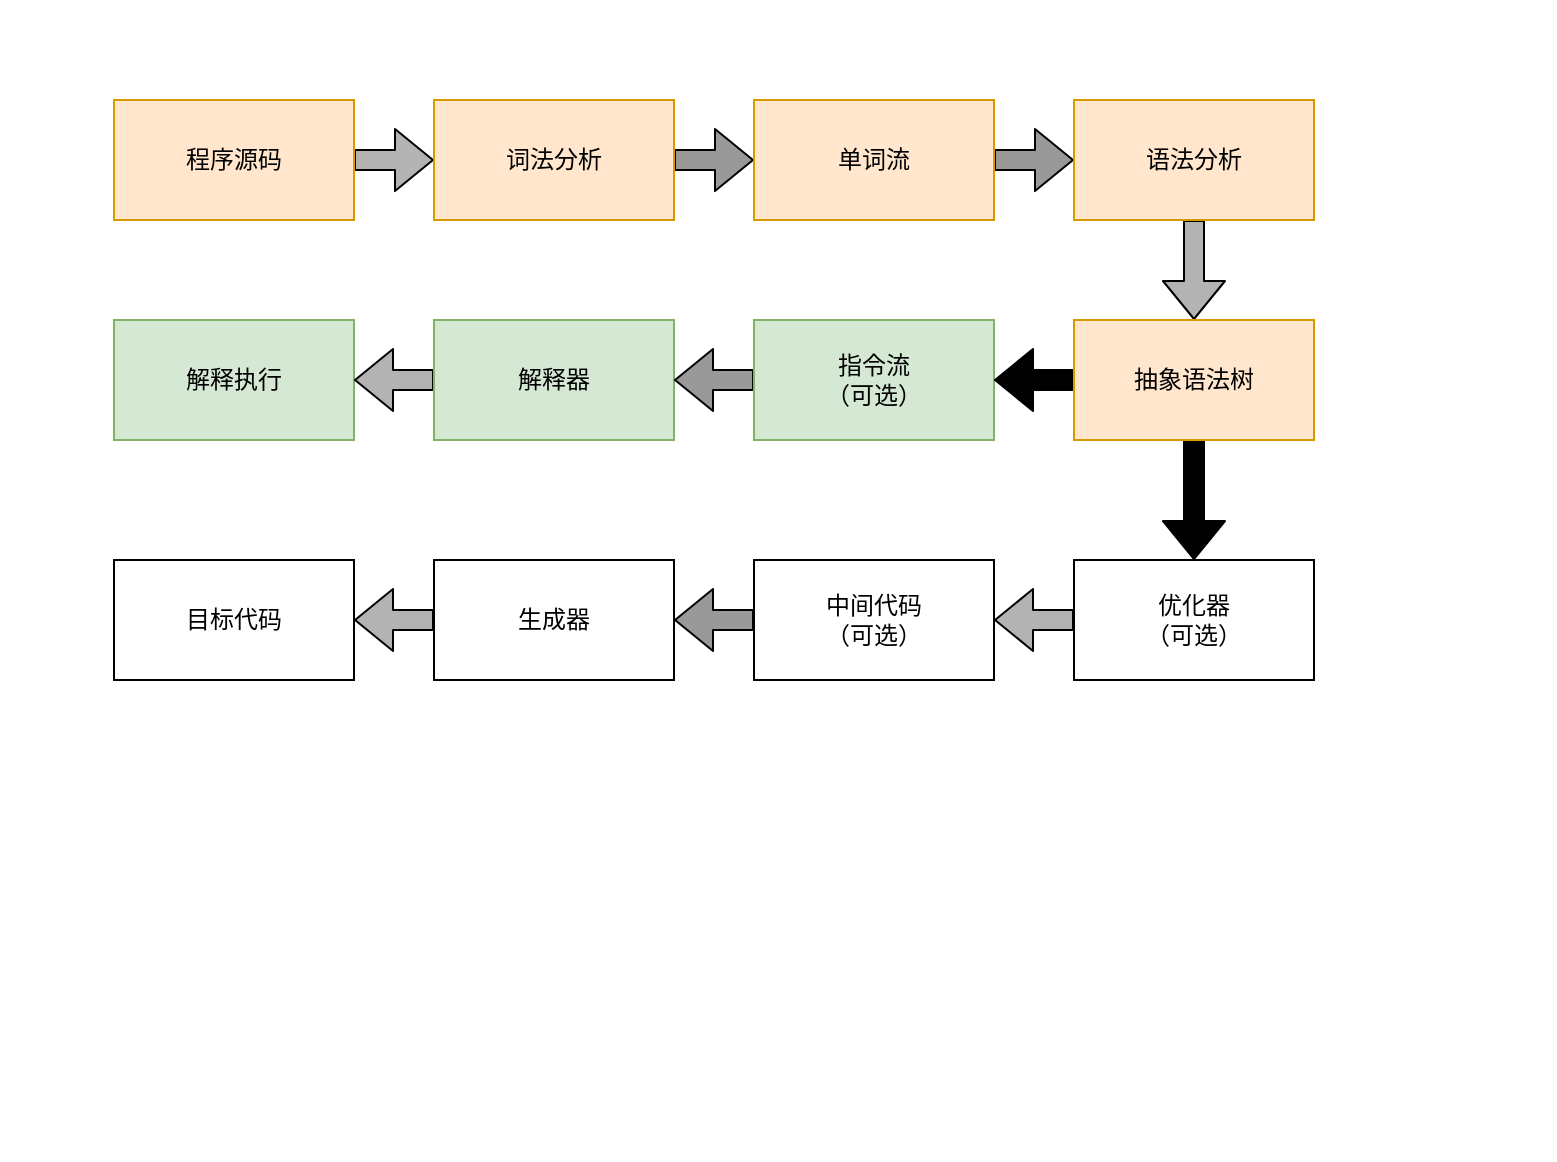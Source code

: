 <mxGraphModel dx="954" dy="914" grid="1" gridSize="10" guides="1" tooltips="1" connect="1" arrows="1" fold="1" page="1" pageScale="1" pageWidth="827" pageHeight="1169" math="0" shadow="0"><root><mxCell id="WIyWlLk6GJQsqaUBKTNV-0"/><mxCell id="WIyWlLk6GJQsqaUBKTNV-1" parent="WIyWlLk6GJQsqaUBKTNV-0"/><mxCell id="g7qtW4hyHOJkJTq5nPPv-88" value="" style="rounded=0;whiteSpace=wrap;html=1;strokeColor=none;" parent="WIyWlLk6GJQsqaUBKTNV-1" vertex="1"><mxGeometry x="93.36" y="130" width="776.64" height="580" as="geometry"/></mxCell><mxCell id="13" style="edgeStyle=none;html=1;exitX=1;exitY=0.5;exitDx=0;exitDy=0;entryX=0;entryY=0.5;entryDx=0;entryDy=0;shape=flexArrow;fillColor=#B3B3B3;" edge="1" parent="WIyWlLk6GJQsqaUBKTNV-1" source="1" target="2"><mxGeometry relative="1" as="geometry"/></mxCell><mxCell id="1" value="程序源码" style="rounded=0;whiteSpace=wrap;html=1;fillColor=#ffe6cc;strokeColor=#d79b00;" vertex="1" parent="WIyWlLk6GJQsqaUBKTNV-1"><mxGeometry x="150" y="180" width="120" height="60" as="geometry"/></mxCell><mxCell id="14" style="edgeStyle=none;shape=flexArrow;html=1;exitX=1;exitY=0.5;exitDx=0;exitDy=0;entryX=0;entryY=0.5;entryDx=0;entryDy=0;fillColor=#999999;" edge="1" parent="WIyWlLk6GJQsqaUBKTNV-1" source="2" target="3"><mxGeometry relative="1" as="geometry"/></mxCell><mxCell id="2" value="词法分析" style="rounded=0;whiteSpace=wrap;html=1;fillColor=#ffe6cc;strokeColor=#d79b00;" vertex="1" parent="WIyWlLk6GJQsqaUBKTNV-1"><mxGeometry x="310" y="180" width="120" height="60" as="geometry"/></mxCell><mxCell id="15" style="edgeStyle=none;shape=flexArrow;html=1;exitX=1;exitY=0.5;exitDx=0;exitDy=0;entryX=0;entryY=0.5;entryDx=0;entryDy=0;fillColor=#999999;" edge="1" parent="WIyWlLk6GJQsqaUBKTNV-1" source="3" target="4"><mxGeometry relative="1" as="geometry"/></mxCell><mxCell id="3" value="单词流" style="rounded=0;whiteSpace=wrap;html=1;fillColor=#ffe6cc;strokeColor=#d79b00;" vertex="1" parent="WIyWlLk6GJQsqaUBKTNV-1"><mxGeometry x="470" y="180" width="120" height="60" as="geometry"/></mxCell><mxCell id="16" style="edgeStyle=none;shape=flexArrow;html=1;exitX=0.5;exitY=1;exitDx=0;exitDy=0;fillColor=#B3B3B3;" edge="1" parent="WIyWlLk6GJQsqaUBKTNV-1" source="4" target="8"><mxGeometry relative="1" as="geometry"/></mxCell><mxCell id="4" value="语法分析" style="rounded=0;whiteSpace=wrap;html=1;fillColor=#ffe6cc;strokeColor=#d79b00;" vertex="1" parent="WIyWlLk6GJQsqaUBKTNV-1"><mxGeometry x="630" y="180" width="120" height="60" as="geometry"/></mxCell><mxCell id="5" value="解释执行" style="rounded=0;whiteSpace=wrap;html=1;fillColor=#d5e8d4;strokeColor=#82b366;" vertex="1" parent="WIyWlLk6GJQsqaUBKTNV-1"><mxGeometry x="150" y="290" width="120" height="60" as="geometry"/></mxCell><mxCell id="19" style="edgeStyle=none;shape=flexArrow;html=1;exitX=0;exitY=0.5;exitDx=0;exitDy=0;entryX=1;entryY=0.5;entryDx=0;entryDy=0;fillColor=#B3B3B3;" edge="1" parent="WIyWlLk6GJQsqaUBKTNV-1" source="6" target="5"><mxGeometry relative="1" as="geometry"/></mxCell><mxCell id="6" value="解释器" style="rounded=0;whiteSpace=wrap;html=1;fillColor=#d5e8d4;strokeColor=#82b366;" vertex="1" parent="WIyWlLk6GJQsqaUBKTNV-1"><mxGeometry x="310" y="290" width="120" height="60" as="geometry"/></mxCell><mxCell id="18" style="edgeStyle=none;shape=flexArrow;html=1;exitX=0;exitY=0.5;exitDx=0;exitDy=0;entryX=1;entryY=0.5;entryDx=0;entryDy=0;fillColor=#999999;" edge="1" parent="WIyWlLk6GJQsqaUBKTNV-1" source="7" target="6"><mxGeometry relative="1" as="geometry"/></mxCell><mxCell id="7" value="指令流&lt;br&gt;（可选）" style="rounded=0;whiteSpace=wrap;html=1;fillColor=#d5e8d4;strokeColor=#82b366;" vertex="1" parent="WIyWlLk6GJQsqaUBKTNV-1"><mxGeometry x="470" y="290" width="120" height="60" as="geometry"/></mxCell><mxCell id="17" style="edgeStyle=none;shape=flexArrow;html=1;exitX=0;exitY=0.5;exitDx=0;exitDy=0;entryX=1;entryY=0.5;entryDx=0;entryDy=0;fillColor=#000000;" edge="1" parent="WIyWlLk6GJQsqaUBKTNV-1" source="8" target="7"><mxGeometry relative="1" as="geometry"/></mxCell><mxCell id="20" style="edgeStyle=none;shape=flexArrow;html=1;exitX=0.5;exitY=1;exitDx=0;exitDy=0;fillColor=#000000;" edge="1" parent="WIyWlLk6GJQsqaUBKTNV-1" source="8" target="12"><mxGeometry relative="1" as="geometry"/></mxCell><mxCell id="8" value="抽象语法树" style="rounded=0;whiteSpace=wrap;html=1;fillColor=#ffe6cc;strokeColor=#d79b00;" vertex="1" parent="WIyWlLk6GJQsqaUBKTNV-1"><mxGeometry x="630" y="290" width="120" height="60" as="geometry"/></mxCell><mxCell id="9" value="目标代码" style="rounded=0;whiteSpace=wrap;html=1;" vertex="1" parent="WIyWlLk6GJQsqaUBKTNV-1"><mxGeometry x="150" y="410" width="120" height="60" as="geometry"/></mxCell><mxCell id="23" style="edgeStyle=none;shape=flexArrow;html=1;exitX=0;exitY=0.5;exitDx=0;exitDy=0;entryX=1;entryY=0.5;entryDx=0;entryDy=0;fillColor=#B3B3B3;" edge="1" parent="WIyWlLk6GJQsqaUBKTNV-1" source="10" target="9"><mxGeometry relative="1" as="geometry"/></mxCell><mxCell id="10" value="生成器" style="rounded=0;whiteSpace=wrap;html=1;" vertex="1" parent="WIyWlLk6GJQsqaUBKTNV-1"><mxGeometry x="310" y="410" width="120" height="60" as="geometry"/></mxCell><mxCell id="22" style="edgeStyle=none;shape=flexArrow;html=1;exitX=0;exitY=0.5;exitDx=0;exitDy=0;entryX=1;entryY=0.5;entryDx=0;entryDy=0;fillColor=#999999;" edge="1" parent="WIyWlLk6GJQsqaUBKTNV-1" source="11" target="10"><mxGeometry relative="1" as="geometry"/></mxCell><mxCell id="11" value="中间代码&lt;br&gt;（可选）" style="rounded=0;whiteSpace=wrap;html=1;" vertex="1" parent="WIyWlLk6GJQsqaUBKTNV-1"><mxGeometry x="470" y="410" width="120" height="60" as="geometry"/></mxCell><mxCell id="21" style="edgeStyle=none;shape=flexArrow;html=1;exitX=0;exitY=0.5;exitDx=0;exitDy=0;entryX=1;entryY=0.5;entryDx=0;entryDy=0;fillColor=#B3B3B3;" edge="1" parent="WIyWlLk6GJQsqaUBKTNV-1" source="12" target="11"><mxGeometry relative="1" as="geometry"/></mxCell><mxCell id="12" value="优化器&lt;br&gt;（可选）" style="rounded=0;whiteSpace=wrap;html=1;" vertex="1" parent="WIyWlLk6GJQsqaUBKTNV-1"><mxGeometry x="630" y="410" width="120" height="60" as="geometry"/></mxCell></root></mxGraphModel>